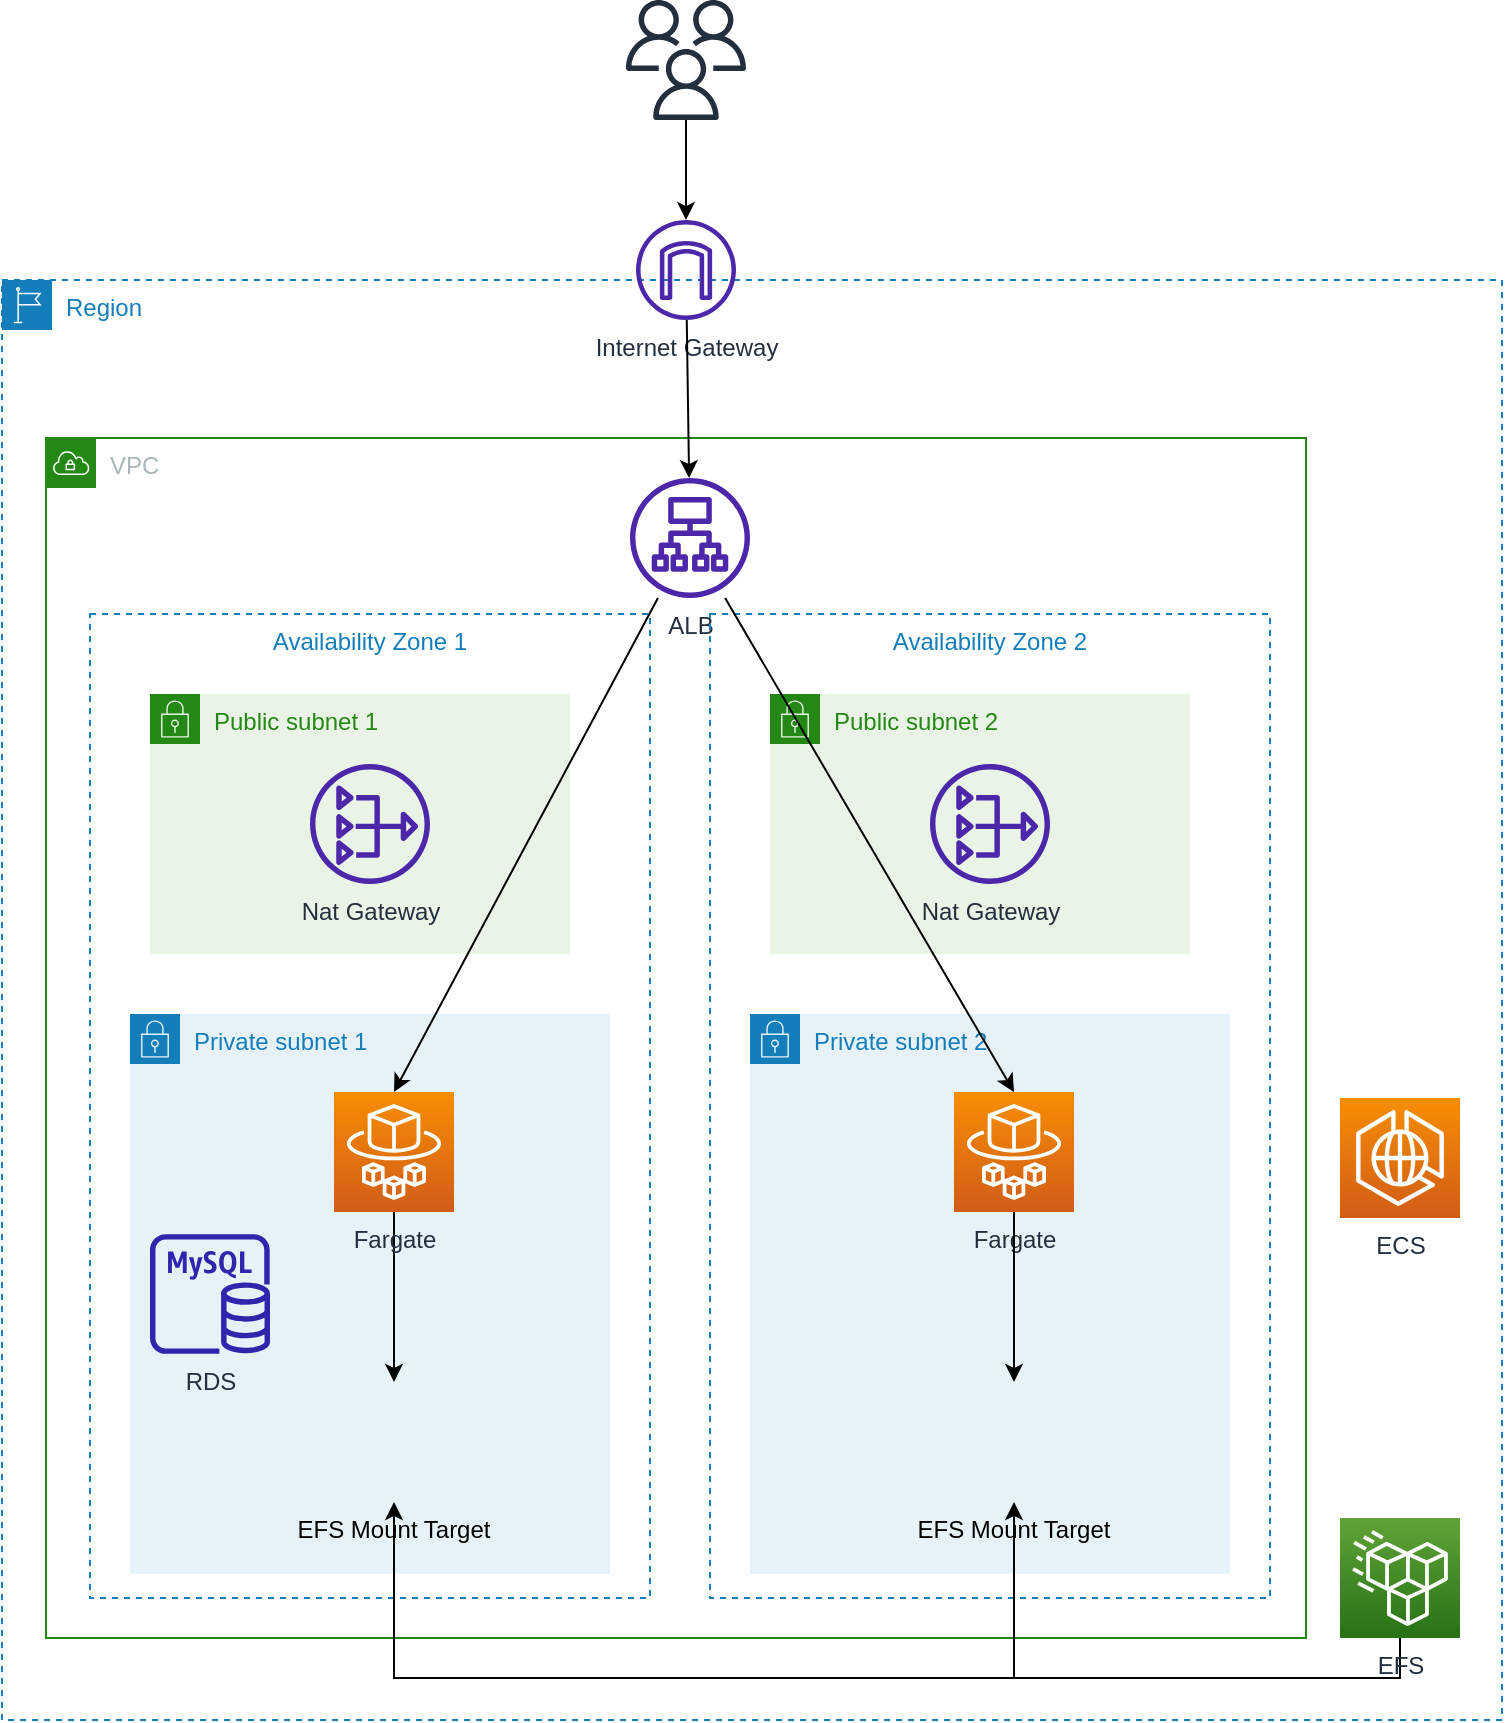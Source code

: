 <mxfile version="21.7.2" type="github">
  <diagram name="Page-1" id="63qM1-tfgb__tj5nFG9T">
    <mxGraphModel dx="1434" dy="765" grid="1" gridSize="10" guides="1" tooltips="1" connect="1" arrows="1" fold="1" page="1" pageScale="1" pageWidth="827" pageHeight="1169" math="0" shadow="0">
      <root>
        <mxCell id="0" />
        <mxCell id="1" parent="0" />
        <mxCell id="nMWoQP04A_DWtzXEW3hh-1" value="Region" style="points=[[0,0],[0.25,0],[0.5,0],[0.75,0],[1,0],[1,0.25],[1,0.5],[1,0.75],[1,1],[0.75,1],[0.5,1],[0.25,1],[0,1],[0,0.75],[0,0.5],[0,0.25]];outlineConnect=0;gradientColor=none;html=1;whiteSpace=wrap;fontSize=12;fontStyle=0;container=1;pointerEvents=0;collapsible=0;recursiveResize=0;shape=mxgraph.aws4.group;grIcon=mxgraph.aws4.group_region;strokeColor=#147EBA;fillColor=none;verticalAlign=top;align=left;spacingLeft=30;fontColor=#147EBA;dashed=1;" vertex="1" parent="1">
          <mxGeometry x="39" y="160" width="750" height="720" as="geometry" />
        </mxCell>
        <mxCell id="nMWoQP04A_DWtzXEW3hh-2" value="VPC" style="points=[[0,0],[0.25,0],[0.5,0],[0.75,0],[1,0],[1,0.25],[1,0.5],[1,0.75],[1,1],[0.75,1],[0.5,1],[0.25,1],[0,1],[0,0.75],[0,0.5],[0,0.25]];outlineConnect=0;gradientColor=none;html=1;whiteSpace=wrap;fontSize=12;fontStyle=0;container=1;pointerEvents=0;collapsible=0;recursiveResize=0;shape=mxgraph.aws4.group;grIcon=mxgraph.aws4.group_vpc;strokeColor=#248814;fillColor=none;verticalAlign=top;align=left;spacingLeft=30;fontColor=#AAB7B8;dashed=0;" vertex="1" parent="nMWoQP04A_DWtzXEW3hh-1">
          <mxGeometry x="22" y="79" width="630" height="600" as="geometry" />
        </mxCell>
        <mxCell id="nMWoQP04A_DWtzXEW3hh-4" value="Availability Zone 1" style="fillColor=none;strokeColor=#147EBA;dashed=1;verticalAlign=top;fontStyle=0;fontColor=#147EBA;whiteSpace=wrap;html=1;" vertex="1" parent="nMWoQP04A_DWtzXEW3hh-2">
          <mxGeometry x="22" y="88" width="280" height="492" as="geometry" />
        </mxCell>
        <mxCell id="nMWoQP04A_DWtzXEW3hh-6" value="Public subnet 1" style="points=[[0,0],[0.25,0],[0.5,0],[0.75,0],[1,0],[1,0.25],[1,0.5],[1,0.75],[1,1],[0.75,1],[0.5,1],[0.25,1],[0,1],[0,0.75],[0,0.5],[0,0.25]];outlineConnect=0;gradientColor=none;html=1;whiteSpace=wrap;fontSize=12;fontStyle=0;container=1;pointerEvents=0;collapsible=0;recursiveResize=0;shape=mxgraph.aws4.group;grIcon=mxgraph.aws4.group_security_group;grStroke=0;strokeColor=#248814;fillColor=#E9F3E6;verticalAlign=top;align=left;spacingLeft=30;fontColor=#248814;dashed=0;" vertex="1" parent="nMWoQP04A_DWtzXEW3hh-2">
          <mxGeometry x="52" y="128" width="210" height="130" as="geometry" />
        </mxCell>
        <mxCell id="nMWoQP04A_DWtzXEW3hh-7" value="Private subnet 1" style="points=[[0,0],[0.25,0],[0.5,0],[0.75,0],[1,0],[1,0.25],[1,0.5],[1,0.75],[1,1],[0.75,1],[0.5,1],[0.25,1],[0,1],[0,0.75],[0,0.5],[0,0.25]];outlineConnect=0;gradientColor=none;html=1;whiteSpace=wrap;fontSize=12;fontStyle=0;container=1;pointerEvents=0;collapsible=0;recursiveResize=0;shape=mxgraph.aws4.group;grIcon=mxgraph.aws4.group_security_group;grStroke=0;strokeColor=#147EBA;fillColor=#E6F2F8;verticalAlign=top;align=left;spacingLeft=30;fontColor=#147EBA;dashed=0;" vertex="1" parent="nMWoQP04A_DWtzXEW3hh-2">
          <mxGeometry x="42" y="288" width="240" height="280" as="geometry" />
        </mxCell>
        <mxCell id="nMWoQP04A_DWtzXEW3hh-12" style="edgeStyle=orthogonalEdgeStyle;rounded=0;orthogonalLoop=1;jettySize=auto;html=1;exitX=0.5;exitY=1;exitDx=0;exitDy=0;exitPerimeter=0;entryX=0.5;entryY=0;entryDx=0;entryDy=0;" edge="1" parent="nMWoQP04A_DWtzXEW3hh-2" source="nMWoQP04A_DWtzXEW3hh-8" target="nMWoQP04A_DWtzXEW3hh-11">
          <mxGeometry relative="1" as="geometry" />
        </mxCell>
        <mxCell id="nMWoQP04A_DWtzXEW3hh-8" value="Fargate" style="sketch=0;points=[[0,0,0],[0.25,0,0],[0.5,0,0],[0.75,0,0],[1,0,0],[0,1,0],[0.25,1,0],[0.5,1,0],[0.75,1,0],[1,1,0],[0,0.25,0],[0,0.5,0],[0,0.75,0],[1,0.25,0],[1,0.5,0],[1,0.75,0]];outlineConnect=0;fontColor=#232F3E;gradientColor=#F78E04;gradientDirection=north;fillColor=#D05C17;strokeColor=#ffffff;dashed=0;verticalLabelPosition=bottom;verticalAlign=top;align=center;html=1;fontSize=12;fontStyle=0;aspect=fixed;shape=mxgraph.aws4.resourceIcon;resIcon=mxgraph.aws4.fargate;" vertex="1" parent="nMWoQP04A_DWtzXEW3hh-2">
          <mxGeometry x="144" y="327" width="60" height="60" as="geometry" />
        </mxCell>
        <mxCell id="nMWoQP04A_DWtzXEW3hh-9" value="RDS" style="sketch=0;outlineConnect=0;fontColor=#232F3E;gradientColor=none;fillColor=#2E27AD;strokeColor=none;dashed=0;verticalLabelPosition=bottom;verticalAlign=top;align=center;html=1;fontSize=12;fontStyle=0;aspect=fixed;pointerEvents=1;shape=mxgraph.aws4.rds_mysql_instance;" vertex="1" parent="nMWoQP04A_DWtzXEW3hh-2">
          <mxGeometry x="52" y="398" width="60" height="60" as="geometry" />
        </mxCell>
        <mxCell id="nMWoQP04A_DWtzXEW3hh-11" value="EFS Mount Target" style="shape=image;verticalLabelPosition=bottom;labelBackgroundColor=none;verticalAlign=top;aspect=fixed;imageAspect=0;image=https://www.gliffy.com/sites/default/files/image/2020-06/Amazon-Elastic-File-System_EFS_dark-bg.png;" vertex="1" parent="nMWoQP04A_DWtzXEW3hh-2">
          <mxGeometry x="144" y="472" width="60" height="60" as="geometry" />
        </mxCell>
        <mxCell id="nMWoQP04A_DWtzXEW3hh-13" value="Nat Gateway" style="sketch=0;outlineConnect=0;fontColor=#232F3E;gradientColor=none;fillColor=#4D27AA;strokeColor=none;dashed=0;verticalLabelPosition=bottom;verticalAlign=top;align=center;html=1;fontSize=12;fontStyle=0;aspect=fixed;pointerEvents=1;shape=mxgraph.aws4.nat_gateway;" vertex="1" parent="nMWoQP04A_DWtzXEW3hh-2">
          <mxGeometry x="132" y="163" width="60" height="60" as="geometry" />
        </mxCell>
        <mxCell id="nMWoQP04A_DWtzXEW3hh-14" value="ALB" style="sketch=0;outlineConnect=0;fontColor=#232F3E;gradientColor=none;fillColor=#4D27AA;strokeColor=none;dashed=0;verticalLabelPosition=bottom;verticalAlign=top;align=center;html=1;fontSize=12;fontStyle=0;aspect=fixed;pointerEvents=1;shape=mxgraph.aws4.application_load_balancer;" vertex="1" parent="nMWoQP04A_DWtzXEW3hh-2">
          <mxGeometry x="292" y="20" width="60" height="60" as="geometry" />
        </mxCell>
        <mxCell id="nMWoQP04A_DWtzXEW3hh-15" value="Availability Zone 2" style="fillColor=none;strokeColor=#147EBA;dashed=1;verticalAlign=top;fontStyle=0;fontColor=#147EBA;whiteSpace=wrap;html=1;" vertex="1" parent="nMWoQP04A_DWtzXEW3hh-2">
          <mxGeometry x="332" y="88" width="280" height="492" as="geometry" />
        </mxCell>
        <mxCell id="nMWoQP04A_DWtzXEW3hh-16" value="Public subnet 2" style="points=[[0,0],[0.25,0],[0.5,0],[0.75,0],[1,0],[1,0.25],[1,0.5],[1,0.75],[1,1],[0.75,1],[0.5,1],[0.25,1],[0,1],[0,0.75],[0,0.5],[0,0.25]];outlineConnect=0;gradientColor=none;html=1;whiteSpace=wrap;fontSize=12;fontStyle=0;container=1;pointerEvents=0;collapsible=0;recursiveResize=0;shape=mxgraph.aws4.group;grIcon=mxgraph.aws4.group_security_group;grStroke=0;strokeColor=#248814;fillColor=#E9F3E6;verticalAlign=top;align=left;spacingLeft=30;fontColor=#248814;dashed=0;" vertex="1" parent="nMWoQP04A_DWtzXEW3hh-2">
          <mxGeometry x="362" y="128" width="210" height="130" as="geometry" />
        </mxCell>
        <mxCell id="nMWoQP04A_DWtzXEW3hh-17" value="Private subnet 2" style="points=[[0,0],[0.25,0],[0.5,0],[0.75,0],[1,0],[1,0.25],[1,0.5],[1,0.75],[1,1],[0.75,1],[0.5,1],[0.25,1],[0,1],[0,0.75],[0,0.5],[0,0.25]];outlineConnect=0;gradientColor=none;html=1;whiteSpace=wrap;fontSize=12;fontStyle=0;container=1;pointerEvents=0;collapsible=0;recursiveResize=0;shape=mxgraph.aws4.group;grIcon=mxgraph.aws4.group_security_group;grStroke=0;strokeColor=#147EBA;fillColor=#E6F2F8;verticalAlign=top;align=left;spacingLeft=30;fontColor=#147EBA;dashed=0;" vertex="1" parent="nMWoQP04A_DWtzXEW3hh-2">
          <mxGeometry x="352" y="288" width="240" height="280" as="geometry" />
        </mxCell>
        <mxCell id="nMWoQP04A_DWtzXEW3hh-19" value="Fargate" style="sketch=0;points=[[0,0,0],[0.25,0,0],[0.5,0,0],[0.75,0,0],[1,0,0],[0,1,0],[0.25,1,0],[0.5,1,0],[0.75,1,0],[1,1,0],[0,0.25,0],[0,0.5,0],[0,0.75,0],[1,0.25,0],[1,0.5,0],[1,0.75,0]];outlineConnect=0;fontColor=#232F3E;gradientColor=#F78E04;gradientDirection=north;fillColor=#D05C17;strokeColor=#ffffff;dashed=0;verticalLabelPosition=bottom;verticalAlign=top;align=center;html=1;fontSize=12;fontStyle=0;aspect=fixed;shape=mxgraph.aws4.resourceIcon;resIcon=mxgraph.aws4.fargate;" vertex="1" parent="nMWoQP04A_DWtzXEW3hh-2">
          <mxGeometry x="454" y="327" width="60" height="60" as="geometry" />
        </mxCell>
        <mxCell id="nMWoQP04A_DWtzXEW3hh-21" value="EFS Mount Target" style="shape=image;verticalLabelPosition=bottom;labelBackgroundColor=none;verticalAlign=top;aspect=fixed;imageAspect=0;image=https://www.gliffy.com/sites/default/files/image/2020-06/Amazon-Elastic-File-System_EFS_dark-bg.png;" vertex="1" parent="nMWoQP04A_DWtzXEW3hh-2">
          <mxGeometry x="454" y="472" width="60" height="60" as="geometry" />
        </mxCell>
        <mxCell id="nMWoQP04A_DWtzXEW3hh-18" style="edgeStyle=orthogonalEdgeStyle;rounded=0;orthogonalLoop=1;jettySize=auto;html=1;exitX=0.5;exitY=1;exitDx=0;exitDy=0;exitPerimeter=0;entryX=0.5;entryY=0;entryDx=0;entryDy=0;" edge="1" parent="nMWoQP04A_DWtzXEW3hh-2" source="nMWoQP04A_DWtzXEW3hh-19" target="nMWoQP04A_DWtzXEW3hh-21">
          <mxGeometry relative="1" as="geometry" />
        </mxCell>
        <mxCell id="nMWoQP04A_DWtzXEW3hh-22" value="Nat Gateway" style="sketch=0;outlineConnect=0;fontColor=#232F3E;gradientColor=none;fillColor=#4D27AA;strokeColor=none;dashed=0;verticalLabelPosition=bottom;verticalAlign=top;align=center;html=1;fontSize=12;fontStyle=0;aspect=fixed;pointerEvents=1;shape=mxgraph.aws4.nat_gateway;" vertex="1" parent="nMWoQP04A_DWtzXEW3hh-2">
          <mxGeometry x="442" y="163" width="60" height="60" as="geometry" />
        </mxCell>
        <mxCell id="nMWoQP04A_DWtzXEW3hh-24" value="" style="endArrow=classic;html=1;rounded=0;entryX=0.5;entryY=0;entryDx=0;entryDy=0;entryPerimeter=0;" edge="1" parent="nMWoQP04A_DWtzXEW3hh-2" source="nMWoQP04A_DWtzXEW3hh-14" target="nMWoQP04A_DWtzXEW3hh-8">
          <mxGeometry width="50" height="50" relative="1" as="geometry">
            <mxPoint x="392" y="330" as="sourcePoint" />
            <mxPoint x="442" y="280" as="targetPoint" />
          </mxGeometry>
        </mxCell>
        <mxCell id="nMWoQP04A_DWtzXEW3hh-25" value="" style="endArrow=classic;html=1;rounded=0;entryX=0.5;entryY=0;entryDx=0;entryDy=0;entryPerimeter=0;" edge="1" parent="nMWoQP04A_DWtzXEW3hh-2" source="nMWoQP04A_DWtzXEW3hh-14" target="nMWoQP04A_DWtzXEW3hh-19">
          <mxGeometry width="50" height="50" relative="1" as="geometry">
            <mxPoint x="392" y="330" as="sourcePoint" />
            <mxPoint x="442" y="280" as="targetPoint" />
          </mxGeometry>
        </mxCell>
        <mxCell id="nMWoQP04A_DWtzXEW3hh-26" style="edgeStyle=orthogonalEdgeStyle;rounded=0;orthogonalLoop=1;jettySize=auto;html=1;exitX=0.5;exitY=1;exitDx=0;exitDy=0;exitPerimeter=0;entryX=0.5;entryY=1;entryDx=0;entryDy=0;" edge="1" parent="nMWoQP04A_DWtzXEW3hh-1" source="nMWoQP04A_DWtzXEW3hh-10" target="nMWoQP04A_DWtzXEW3hh-21">
          <mxGeometry relative="1" as="geometry" />
        </mxCell>
        <mxCell id="nMWoQP04A_DWtzXEW3hh-27" style="edgeStyle=orthogonalEdgeStyle;rounded=0;orthogonalLoop=1;jettySize=auto;html=1;exitX=0.5;exitY=1;exitDx=0;exitDy=0;exitPerimeter=0;entryX=0.5;entryY=1;entryDx=0;entryDy=0;" edge="1" parent="nMWoQP04A_DWtzXEW3hh-1" source="nMWoQP04A_DWtzXEW3hh-10" target="nMWoQP04A_DWtzXEW3hh-11">
          <mxGeometry relative="1" as="geometry" />
        </mxCell>
        <mxCell id="nMWoQP04A_DWtzXEW3hh-10" value="EFS" style="sketch=0;points=[[0,0,0],[0.25,0,0],[0.5,0,0],[0.75,0,0],[1,0,0],[0,1,0],[0.25,1,0],[0.5,1,0],[0.75,1,0],[1,1,0],[0,0.25,0],[0,0.5,0],[0,0.75,0],[1,0.25,0],[1,0.5,0],[1,0.75,0]];outlineConnect=0;fontColor=#232F3E;gradientColor=#60A337;gradientDirection=north;fillColor=#277116;strokeColor=#ffffff;dashed=0;verticalLabelPosition=bottom;verticalAlign=top;align=center;html=1;fontSize=12;fontStyle=0;aspect=fixed;shape=mxgraph.aws4.resourceIcon;resIcon=mxgraph.aws4.efs_standard;" vertex="1" parent="nMWoQP04A_DWtzXEW3hh-1">
          <mxGeometry x="669" y="619" width="60" height="60" as="geometry" />
        </mxCell>
        <mxCell id="nMWoQP04A_DWtzXEW3hh-28" value="ECS" style="sketch=0;points=[[0,0,0],[0.25,0,0],[0.5,0,0],[0.75,0,0],[1,0,0],[0,1,0],[0.25,1,0],[0.5,1,0],[0.75,1,0],[1,1,0],[0,0.25,0],[0,0.5,0],[0,0.75,0],[1,0.25,0],[1,0.5,0],[1,0.75,0]];outlineConnect=0;fontColor=#232F3E;gradientColor=#F78E04;gradientDirection=north;fillColor=#D05C17;strokeColor=#ffffff;dashed=0;verticalLabelPosition=bottom;verticalAlign=top;align=center;html=1;fontSize=12;fontStyle=0;aspect=fixed;shape=mxgraph.aws4.resourceIcon;resIcon=mxgraph.aws4.ecs_anywhere;" vertex="1" parent="nMWoQP04A_DWtzXEW3hh-1">
          <mxGeometry x="669" y="409" width="60" height="60" as="geometry" />
        </mxCell>
        <mxCell id="nMWoQP04A_DWtzXEW3hh-3" value="Internet Gateway" style="sketch=0;outlineConnect=0;fontColor=#232F3E;gradientColor=none;fillColor=#4D27AA;strokeColor=none;dashed=0;verticalLabelPosition=bottom;verticalAlign=top;align=center;html=1;fontSize=12;fontStyle=0;aspect=fixed;pointerEvents=1;shape=mxgraph.aws4.internet_gateway;" vertex="1" parent="1">
          <mxGeometry x="356" y="130" width="50" height="50" as="geometry" />
        </mxCell>
        <mxCell id="nMWoQP04A_DWtzXEW3hh-29" value="" style="endArrow=classic;html=1;rounded=0;" edge="1" parent="1" source="nMWoQP04A_DWtzXEW3hh-3" target="nMWoQP04A_DWtzXEW3hh-14">
          <mxGeometry width="50" height="50" relative="1" as="geometry">
            <mxPoint x="511" y="400" as="sourcePoint" />
            <mxPoint x="561" y="350" as="targetPoint" />
          </mxGeometry>
        </mxCell>
        <mxCell id="nMWoQP04A_DWtzXEW3hh-30" value="" style="sketch=0;outlineConnect=0;fontColor=#232F3E;gradientColor=none;fillColor=#232F3D;strokeColor=none;dashed=0;verticalLabelPosition=bottom;verticalAlign=top;align=center;html=1;fontSize=12;fontStyle=0;aspect=fixed;pointerEvents=1;shape=mxgraph.aws4.users;" vertex="1" parent="1">
          <mxGeometry x="351" y="20" width="60" height="60" as="geometry" />
        </mxCell>
        <mxCell id="nMWoQP04A_DWtzXEW3hh-31" value="" style="endArrow=classic;html=1;rounded=0;" edge="1" parent="1" source="nMWoQP04A_DWtzXEW3hh-30" target="nMWoQP04A_DWtzXEW3hh-3">
          <mxGeometry width="50" height="50" relative="1" as="geometry">
            <mxPoint x="511" y="300" as="sourcePoint" />
            <mxPoint x="561" y="250" as="targetPoint" />
          </mxGeometry>
        </mxCell>
      </root>
    </mxGraphModel>
  </diagram>
</mxfile>
